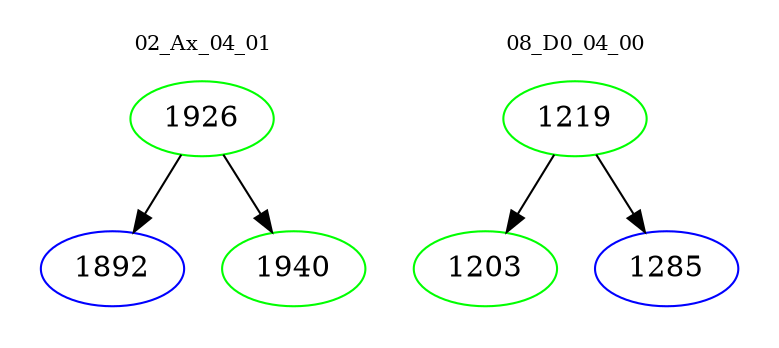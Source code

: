 digraph{
subgraph cluster_0 {
color = white
label = "02_Ax_04_01";
fontsize=10;
T0_1926 [label="1926", color="green"]
T0_1926 -> T0_1892 [color="black"]
T0_1892 [label="1892", color="blue"]
T0_1926 -> T0_1940 [color="black"]
T0_1940 [label="1940", color="green"]
}
subgraph cluster_1 {
color = white
label = "08_D0_04_00";
fontsize=10;
T1_1219 [label="1219", color="green"]
T1_1219 -> T1_1203 [color="black"]
T1_1203 [label="1203", color="green"]
T1_1219 -> T1_1285 [color="black"]
T1_1285 [label="1285", color="blue"]
}
}
